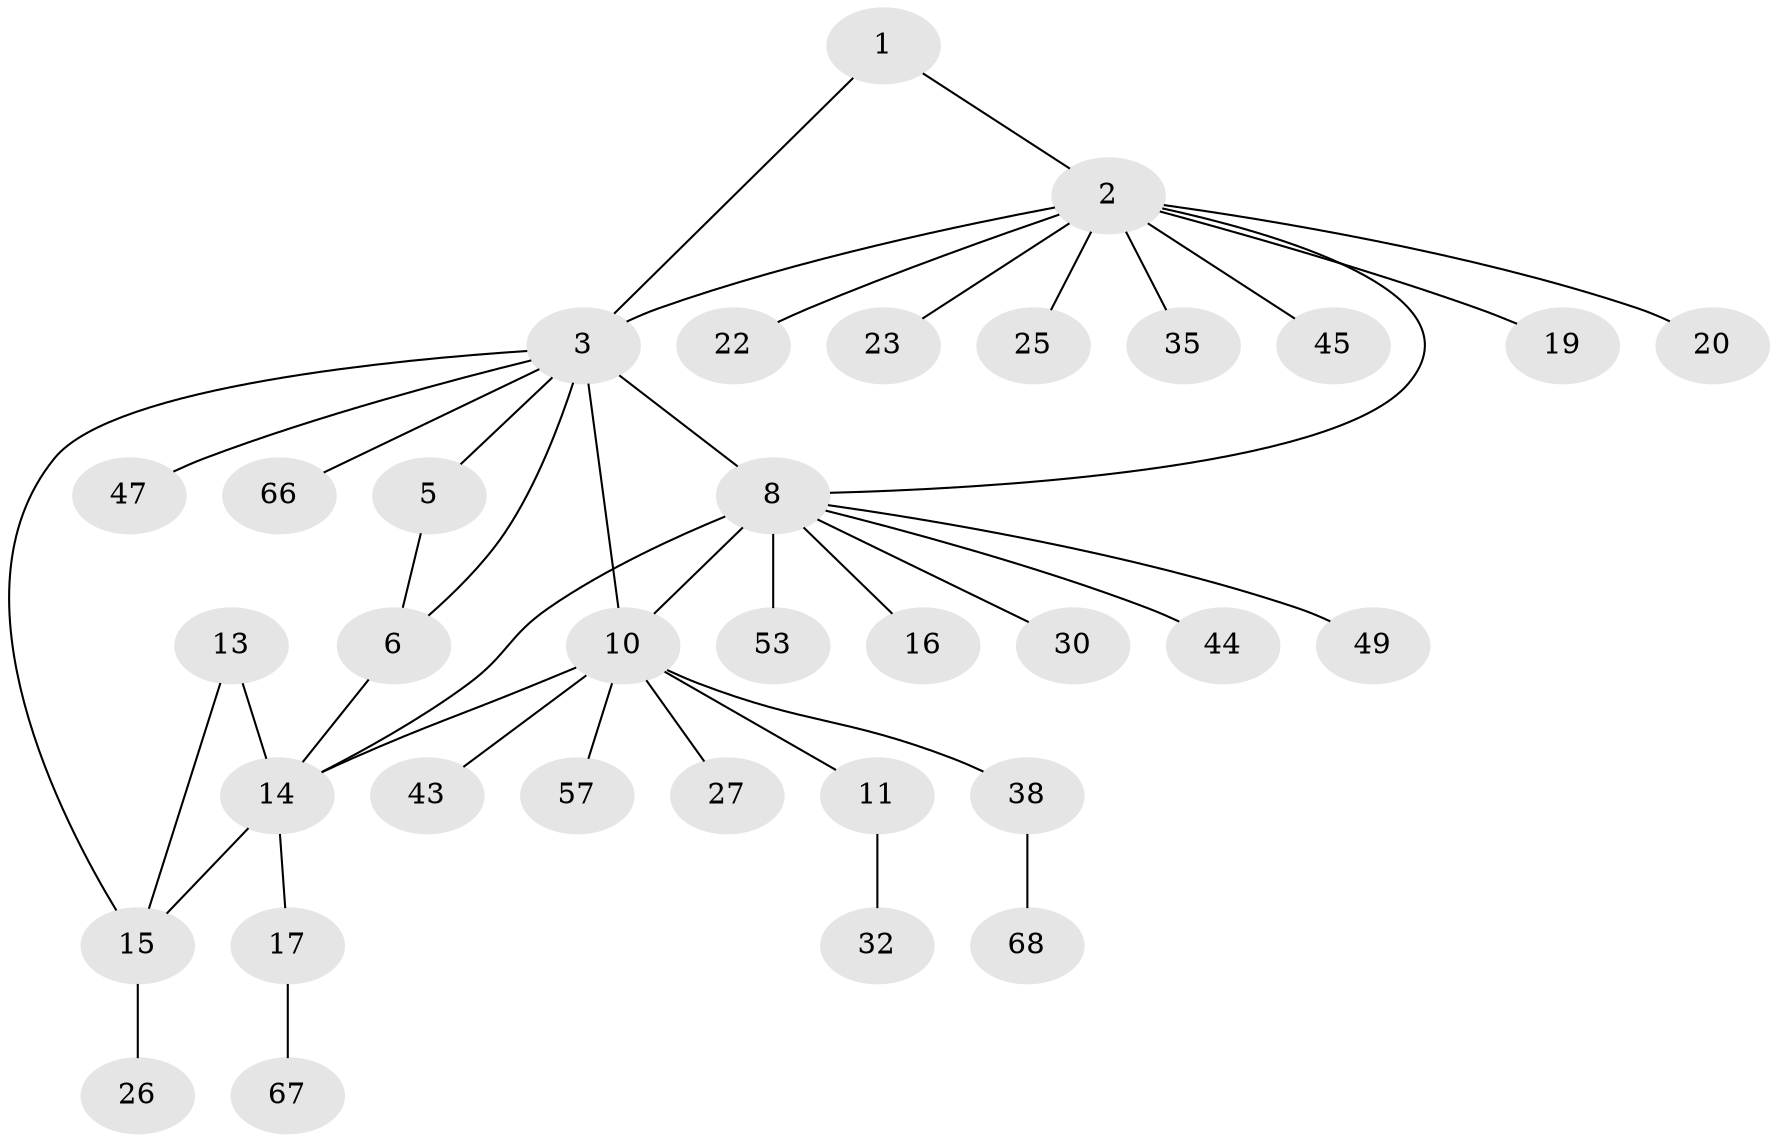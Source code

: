 // original degree distribution, {6: 0.029411764705882353, 11: 0.014705882352941176, 7: 0.04411764705882353, 5: 0.04411764705882353, 3: 0.07352941176470588, 8: 0.04411764705882353, 4: 0.029411764705882353, 1: 0.5882352941176471, 2: 0.1323529411764706}
// Generated by graph-tools (version 1.1) at 2025/15/03/09/25 04:15:44]
// undirected, 34 vertices, 41 edges
graph export_dot {
graph [start="1"]
  node [color=gray90,style=filled];
  1 [super="+60+62+29+36"];
  2 [super="+33"];
  3 [super="+4+37+28"];
  5 [super="+50"];
  6 [super="+24+31+59+63+34"];
  8 [super="+18+9+42+58"];
  10 [super="+12"];
  11;
  13 [super="+65+64+41"];
  14;
  15;
  16;
  17 [super="+21"];
  19;
  20;
  22;
  23 [super="+55"];
  25 [super="+52"];
  26 [super="+56"];
  27;
  30;
  32;
  35;
  38 [super="+39+51"];
  43;
  44;
  45;
  47 [super="+61"];
  49;
  53 [super="+54"];
  57;
  66;
  67;
  68;
  1 -- 2;
  1 -- 3;
  2 -- 3;
  2 -- 19;
  2 -- 20;
  2 -- 22;
  2 -- 23;
  2 -- 25;
  2 -- 35;
  2 -- 45;
  2 -- 8;
  3 -- 15;
  3 -- 10 [weight=4];
  3 -- 66;
  3 -- 5;
  3 -- 6 [weight=2];
  3 -- 8 [weight=3];
  3 -- 47;
  5 -- 6;
  6 -- 14;
  8 -- 10;
  8 -- 14;
  8 -- 44;
  8 -- 16;
  8 -- 49;
  8 -- 53;
  8 -- 30;
  10 -- 11 [weight=2];
  10 -- 14;
  10 -- 38;
  10 -- 43;
  10 -- 57;
  10 -- 27;
  11 -- 32;
  13 -- 14;
  13 -- 15;
  14 -- 15;
  14 -- 17;
  15 -- 26;
  17 -- 67;
  38 -- 68;
}
